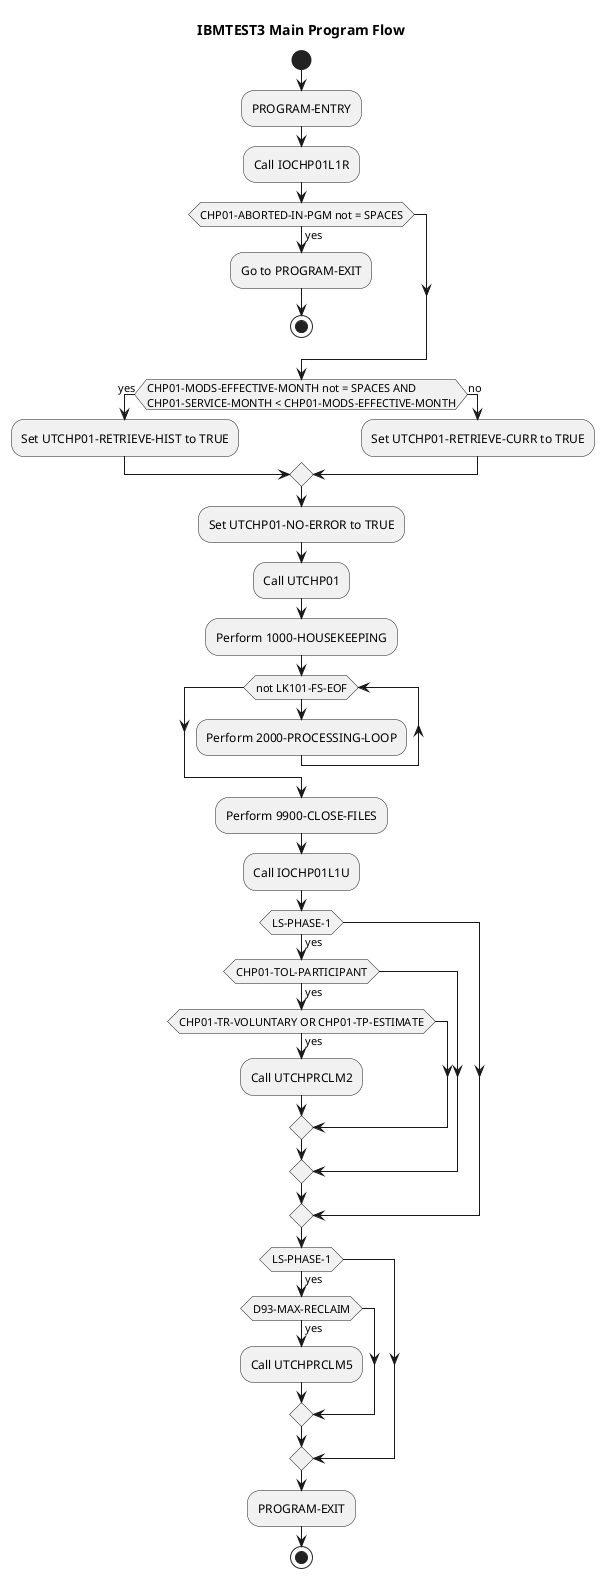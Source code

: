 @startuml Main Program Flow
title IBMTEST3 Main Program Flow

start
:PROGRAM-ENTRY;
:Call IOCHP01L1R;

if (CHP01-ABORTED-IN-PGM not = SPACES) then (yes)
  :Go to PROGRAM-EXIT;
  stop
endif

if (CHP01-MODS-EFFECTIVE-MONTH not = SPACES AND\nCHP01-SERVICE-MONTH < CHP01-MODS-EFFECTIVE-MONTH) then (yes)
  :Set UTCHP01-RETRIEVE-HIST to TRUE;
else (no)
  :Set UTCHP01-RETRIEVE-CURR to TRUE;
endif

:Set UTCHP01-NO-ERROR to TRUE;
:Call UTCHP01;

:Perform 1000-HOUSEKEEPING;

while (not LK101-FS-EOF)
  :Perform 2000-PROCESSING-LOOP;
endwhile

:Perform 9900-CLOSE-FILES;
:Call IOCHP01L1U;

if (LS-PHASE-1) then (yes)
  if (CHP01-TOL-PARTICIPANT) then (yes)
    if (CHP01-TR-VOLUNTARY OR CHP01-TP-ESTIMATE) then (yes)
      :Call UTCHPRCLM2;
    endif
  endif
endif

if (LS-PHASE-1) then (yes)
  if (D93-MAX-RECLAIM) then (yes)
    :Call UTCHPRCLM5;
  endif
endif

:PROGRAM-EXIT;
stop
@enduml
